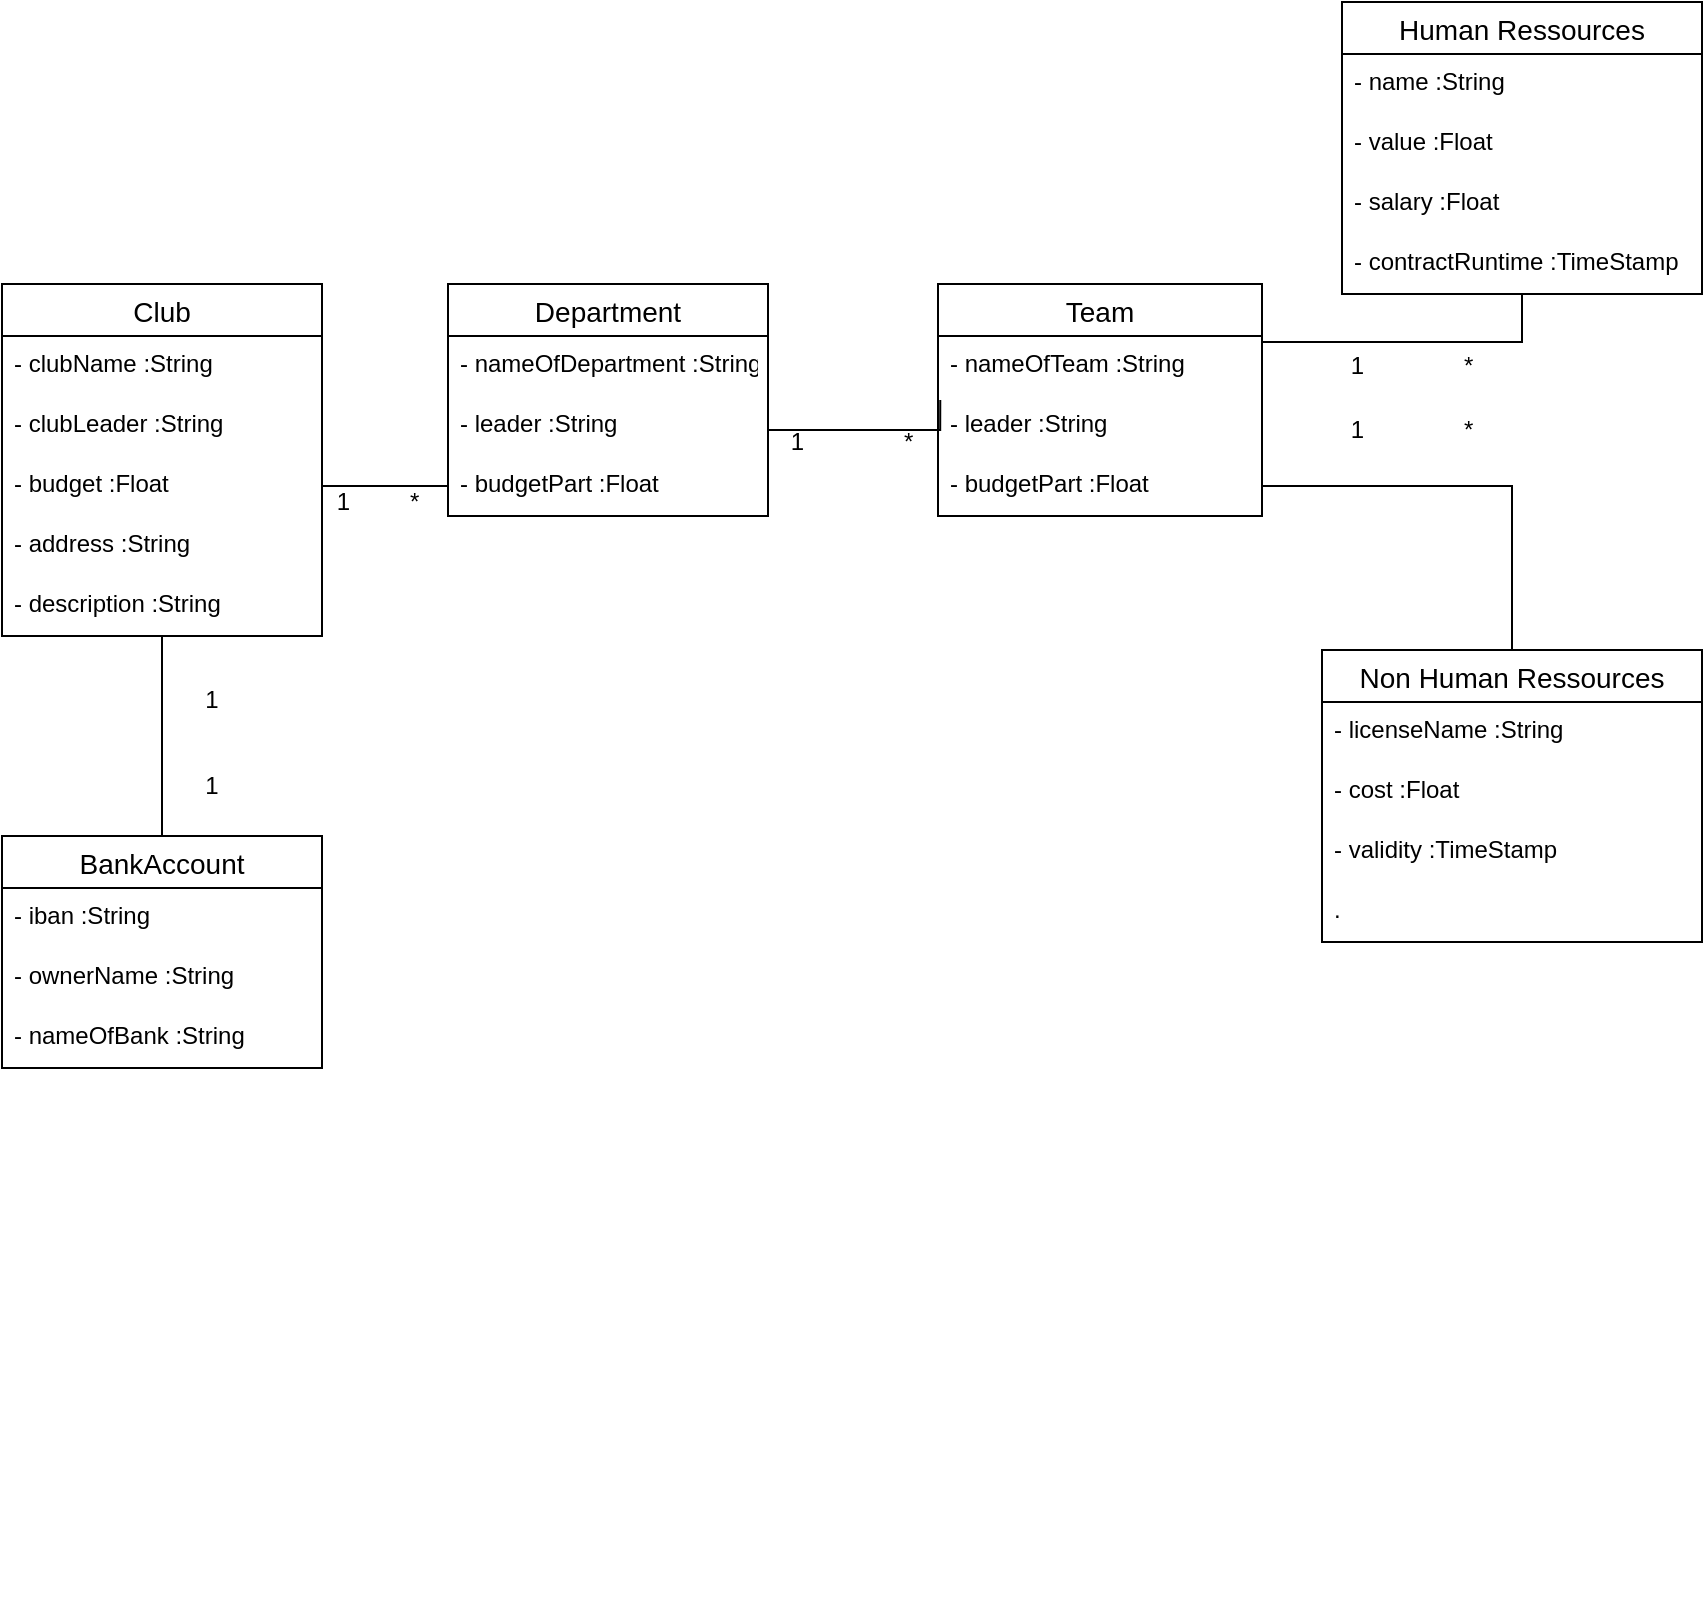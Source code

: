 <mxfile version="14.7.4" type="embed"><diagram id="eWgVhd_gzd1cVDStw0Og" name="Page-1"><mxGraphModel dx="713" dy="725" grid="1" gridSize="10" guides="1" tooltips="1" connect="1" arrows="1" fold="1" page="1" pageScale="1" pageWidth="850" pageHeight="1100" math="0" shadow="0"><root><mxCell id="0"/><mxCell id="1" parent="0"/><mxCell id="55" style="edgeStyle=orthogonalEdgeStyle;rounded=0;orthogonalLoop=1;jettySize=auto;html=1;entryX=0.007;entryY=0.067;entryDx=0;entryDy=0;entryPerimeter=0;endArrow=none;endFill=0;" parent="1" source="16" target="23" edge="1"><mxGeometry relative="1" as="geometry"><Array as="points"><mxPoint x="469" y="274"/></Array></mxGeometry></mxCell><mxCell id="16" value="Department" style="swimlane;fontStyle=0;childLayout=stackLayout;horizontal=1;startSize=26;horizontalStack=0;resizeParent=1;resizeParentMax=0;resizeLast=0;collapsible=1;marginBottom=0;align=center;fontSize=14;" parent="1" vertex="1"><mxGeometry x="223" y="201" width="160" height="116" as="geometry"/></mxCell><mxCell id="17" value="- nameOfDepartment :String" style="text;strokeColor=none;fillColor=none;spacingLeft=4;spacingRight=4;overflow=hidden;rotatable=0;points=[[0,0.5],[1,0.5]];portConstraint=eastwest;fontSize=12;" parent="16" vertex="1"><mxGeometry y="26" width="160" height="30" as="geometry"/></mxCell><mxCell id="18" value="- leader :String" style="text;strokeColor=none;fillColor=none;spacingLeft=4;spacingRight=4;overflow=hidden;rotatable=0;points=[[0,0.5],[1,0.5]];portConstraint=eastwest;fontSize=12;" parent="16" vertex="1"><mxGeometry y="56" width="160" height="30" as="geometry"/></mxCell><mxCell id="19" value="- budgetPart :Float" style="text;strokeColor=none;fillColor=none;spacingLeft=4;spacingRight=4;overflow=hidden;rotatable=0;points=[[0,0.5],[1,0.5]];portConstraint=eastwest;fontSize=12;" parent="16" vertex="1"><mxGeometry y="86" width="160" height="30" as="geometry"/></mxCell><mxCell id="21" value="Team" style="swimlane;fontStyle=0;childLayout=stackLayout;horizontal=1;startSize=26;horizontalStack=0;resizeParent=1;resizeParentMax=0;resizeLast=0;collapsible=1;marginBottom=0;align=center;fontSize=14;" parent="1" vertex="1"><mxGeometry x="468" y="201" width="162" height="116" as="geometry"/></mxCell><mxCell id="22" value="- nameOfTeam :String" style="text;strokeColor=none;fillColor=none;spacingLeft=4;spacingRight=4;overflow=hidden;rotatable=0;points=[[0,0.5],[1,0.5]];portConstraint=eastwest;fontSize=12;" parent="21" vertex="1"><mxGeometry y="26" width="162" height="30" as="geometry"/></mxCell><mxCell id="23" value="- leader :String" style="text;strokeColor=none;fillColor=none;spacingLeft=4;spacingRight=4;overflow=hidden;rotatable=0;points=[[0,0.5],[1,0.5]];portConstraint=eastwest;fontSize=12;" parent="21" vertex="1"><mxGeometry y="56" width="162" height="30" as="geometry"/></mxCell><mxCell id="24" value="- budgetPart :Float" style="text;strokeColor=none;fillColor=none;spacingLeft=4;spacingRight=4;overflow=hidden;rotatable=0;points=[[0,0.5],[1,0.5]];portConstraint=eastwest;fontSize=12;" parent="21" vertex="1"><mxGeometry y="86" width="162" height="30" as="geometry"/></mxCell><mxCell id="82" style="edgeStyle=orthogonalEdgeStyle;rounded=0;orthogonalLoop=1;jettySize=auto;html=1;endArrow=none;endFill=0;" parent="1" source="26" target="75" edge="1"><mxGeometry relative="1" as="geometry"><mxPoint x="80" y="430" as="targetPoint"/><Array as="points"/></mxGeometry></mxCell><mxCell id="26" value="BankAccount" style="swimlane;fontStyle=0;childLayout=stackLayout;horizontal=1;startSize=26;horizontalStack=0;resizeParent=1;resizeParentMax=0;resizeLast=0;collapsible=1;marginBottom=0;align=center;fontSize=14;" parent="1" vertex="1"><mxGeometry y="477" width="160" height="116" as="geometry"/></mxCell><mxCell id="27" value="- iban :String" style="text;strokeColor=none;fillColor=none;spacingLeft=4;spacingRight=4;overflow=hidden;rotatable=0;points=[[0,0.5],[1,0.5]];portConstraint=eastwest;fontSize=12;" parent="26" vertex="1"><mxGeometry y="26" width="160" height="30" as="geometry"/></mxCell><mxCell id="28" value="- ownerName :String" style="text;strokeColor=none;fillColor=none;spacingLeft=4;spacingRight=4;overflow=hidden;rotatable=0;points=[[0,0.5],[1,0.5]];portConstraint=eastwest;fontSize=12;" parent="26" vertex="1"><mxGeometry y="56" width="160" height="30" as="geometry"/></mxCell><mxCell id="29" value="- nameOfBank :String" style="text;strokeColor=none;fillColor=none;spacingLeft=4;spacingRight=4;overflow=hidden;rotatable=0;points=[[0,0.5],[1,0.5]];portConstraint=eastwest;fontSize=12;" parent="26" vertex="1"><mxGeometry y="86" width="160" height="30" as="geometry"/></mxCell><mxCell id="58" style="edgeStyle=orthogonalEdgeStyle;rounded=0;orthogonalLoop=1;jettySize=auto;html=1;entryX=1;entryY=0.5;entryDx=0;entryDy=0;endArrow=none;endFill=0;" parent="1" source="30" target="23" edge="1"><mxGeometry relative="1" as="geometry"><Array as="points"><mxPoint x="760" y="230"/><mxPoint x="630" y="230"/></Array><mxPoint x="760.36" y="210.18" as="sourcePoint"/></mxGeometry></mxCell><mxCell id="30" value="Human Ressources" style="swimlane;fontStyle=0;childLayout=stackLayout;horizontal=1;startSize=26;horizontalStack=0;resizeParent=1;resizeParentMax=0;resizeLast=0;collapsible=1;marginBottom=0;align=center;fontSize=14;" parent="1" vertex="1"><mxGeometry x="670" y="60" width="180" height="146" as="geometry"/></mxCell><mxCell id="31" value="- name :String" style="text;strokeColor=none;fillColor=none;spacingLeft=4;spacingRight=4;overflow=hidden;rotatable=0;points=[[0,0.5],[1,0.5]];portConstraint=eastwest;fontSize=12;" parent="30" vertex="1"><mxGeometry y="26" width="180" height="30" as="geometry"/></mxCell><mxCell id="32" value="- value :Float" style="text;strokeColor=none;fillColor=none;spacingLeft=4;spacingRight=4;overflow=hidden;rotatable=0;points=[[0,0.5],[1,0.5]];portConstraint=eastwest;fontSize=12;" parent="30" vertex="1"><mxGeometry y="56" width="180" height="30" as="geometry"/></mxCell><mxCell id="33" value="- salary :Float" style="text;strokeColor=none;fillColor=none;spacingLeft=4;spacingRight=4;overflow=hidden;rotatable=0;points=[[0,0.5],[1,0.5]];portConstraint=eastwest;fontSize=12;" parent="30" vertex="1"><mxGeometry y="86" width="180" height="30" as="geometry"/></mxCell><mxCell id="49" value="- contractRuntime :TimeStamp" style="text;strokeColor=none;fillColor=none;spacingLeft=4;spacingRight=4;overflow=hidden;rotatable=0;points=[[0,0.5],[1,0.5]];portConstraint=eastwest;fontSize=12;" parent="30" vertex="1"><mxGeometry y="116" width="180" height="30" as="geometry"/></mxCell><mxCell id="60" style="edgeStyle=orthogonalEdgeStyle;rounded=0;orthogonalLoop=1;jettySize=auto;html=1;entryX=1;entryY=0.5;entryDx=0;entryDy=0;endArrow=none;endFill=0;" parent="1" source="34" target="24" edge="1"><mxGeometry relative="1" as="geometry"/></mxCell><mxCell id="34" value="Non Human Ressources" style="swimlane;fontStyle=0;childLayout=stackLayout;horizontal=1;startSize=26;horizontalStack=0;resizeParent=1;resizeParentMax=0;resizeLast=0;collapsible=1;marginBottom=0;align=center;fontSize=14;" parent="1" vertex="1"><mxGeometry x="660" y="384" width="190" height="146" as="geometry"/></mxCell><mxCell id="35" value="- licenseName :String" style="text;strokeColor=none;fillColor=none;spacingLeft=4;spacingRight=4;overflow=hidden;rotatable=0;points=[[0,0.5],[1,0.5]];portConstraint=eastwest;fontSize=12;" parent="34" vertex="1"><mxGeometry y="26" width="190" height="30" as="geometry"/></mxCell><mxCell id="36" value="- cost :Float" style="text;strokeColor=none;fillColor=none;spacingLeft=4;spacingRight=4;overflow=hidden;rotatable=0;points=[[0,0.5],[1,0.5]];portConstraint=eastwest;fontSize=12;" parent="34" vertex="1"><mxGeometry y="56" width="190" height="30" as="geometry"/></mxCell><mxCell id="37" value="- validity :TimeStamp" style="text;strokeColor=none;fillColor=none;spacingLeft=4;spacingRight=4;overflow=hidden;rotatable=0;points=[[0,0.5],[1,0.5]];portConstraint=eastwest;fontSize=12;" parent="34" vertex="1"><mxGeometry y="86" width="190" height="30" as="geometry"/></mxCell><mxCell id="85" value="." style="text;strokeColor=none;fillColor=none;spacingLeft=4;spacingRight=4;overflow=hidden;rotatable=0;points=[[0,0.5],[1,0.5]];portConstraint=eastwest;fontSize=12;" parent="34" vertex="1"><mxGeometry y="116" width="190" height="30" as="geometry"/></mxCell><mxCell id="53" value="1&amp;nbsp; &amp;nbsp; &amp;nbsp; &amp;nbsp; &amp;nbsp;*" style="text;html=1;strokeColor=none;fillColor=none;align=center;verticalAlign=middle;whiteSpace=wrap;rounded=0;" parent="1" vertex="1"><mxGeometry x="153" y="300" width="70" height="20" as="geometry"/></mxCell><mxCell id="54" value="1&amp;nbsp; &amp;nbsp; &amp;nbsp; &amp;nbsp; &amp;nbsp; &amp;nbsp; &amp;nbsp; &amp;nbsp;*" style="text;html=1;strokeColor=none;fillColor=none;align=center;verticalAlign=middle;whiteSpace=wrap;rounded=0;" parent="1" vertex="1"><mxGeometry x="390" y="270" width="70" height="20" as="geometry"/></mxCell><mxCell id="59" value="1&amp;nbsp; &amp;nbsp; &amp;nbsp; &amp;nbsp; &amp;nbsp; &amp;nbsp; &amp;nbsp; &amp;nbsp;*" style="text;html=1;strokeColor=none;fillColor=none;align=center;verticalAlign=middle;whiteSpace=wrap;rounded=0;" parent="1" vertex="1"><mxGeometry x="670" y="232" width="70" height="20" as="geometry"/></mxCell><mxCell id="61" value="1&amp;nbsp; &amp;nbsp; &amp;nbsp; &amp;nbsp; &amp;nbsp; &amp;nbsp; &amp;nbsp; &amp;nbsp;*" style="text;html=1;strokeColor=none;fillColor=none;align=center;verticalAlign=middle;whiteSpace=wrap;rounded=0;" parent="1" vertex="1"><mxGeometry x="670" y="264" width="70" height="20" as="geometry"/></mxCell><mxCell id="75" value="Club" style="swimlane;fontStyle=0;childLayout=stackLayout;horizontal=1;startSize=26;horizontalStack=0;resizeParent=1;resizeParentMax=0;resizeLast=0;collapsible=1;marginBottom=0;align=center;fontSize=14;" parent="1" vertex="1"><mxGeometry y="201" width="160" height="176" as="geometry"/></mxCell><mxCell id="76" value="- clubName :String" style="text;strokeColor=none;fillColor=none;spacingLeft=4;spacingRight=4;overflow=hidden;rotatable=0;points=[[0,0.5],[1,0.5]];portConstraint=eastwest;fontSize=12;" parent="75" vertex="1"><mxGeometry y="26" width="160" height="30" as="geometry"/></mxCell><mxCell id="77" value="- clubLeader :String" style="text;strokeColor=none;fillColor=none;spacingLeft=4;spacingRight=4;overflow=hidden;rotatable=0;points=[[0,0.5],[1,0.5]];portConstraint=eastwest;fontSize=12;" parent="75" vertex="1"><mxGeometry y="56" width="160" height="30" as="geometry"/></mxCell><mxCell id="78" value="- budget :Float" style="text;strokeColor=none;fillColor=none;spacingLeft=4;spacingRight=4;overflow=hidden;rotatable=0;points=[[0,0.5],[1,0.5]];portConstraint=eastwest;fontSize=12;" parent="75" vertex="1"><mxGeometry y="86" width="160" height="30" as="geometry"/></mxCell><mxCell id="79" value="- address :String" style="text;strokeColor=none;fillColor=none;spacingLeft=4;spacingRight=4;overflow=hidden;rotatable=0;points=[[0,0.5],[1,0.5]];portConstraint=eastwest;fontSize=12;" parent="75" vertex="1"><mxGeometry y="116" width="160" height="30" as="geometry"/></mxCell><mxCell id="80" value="- description :String" style="text;strokeColor=none;fillColor=none;spacingLeft=4;spacingRight=4;overflow=hidden;rotatable=0;points=[[0,0.5],[1,0.5]];portConstraint=eastwest;fontSize=12;" parent="75" vertex="1"><mxGeometry y="146" width="160" height="30" as="geometry"/></mxCell><mxCell id="81" style="edgeStyle=orthogonalEdgeStyle;rounded=0;orthogonalLoop=1;jettySize=auto;html=1;endArrow=none;endFill=0;" parent="1" source="78" target="19" edge="1"><mxGeometry relative="1" as="geometry"/></mxCell><mxCell id="83" value="1&lt;br&gt;&lt;br&gt;&lt;br&gt;1" style="text;html=1;strokeColor=none;fillColor=none;align=center;verticalAlign=middle;whiteSpace=wrap;rounded=0;" parent="1" vertex="1"><mxGeometry x="70" y="420" width="70" height="20" as="geometry"/></mxCell><mxCell id="92" value="&amp;nbsp;" style="text;html=1;strokeColor=none;fillColor=none;align=center;verticalAlign=middle;whiteSpace=wrap;rounded=0;" parent="1" vertex="1"><mxGeometry x="700" y="840" width="40" height="20" as="geometry"/></mxCell></root></mxGraphModel></diagram></mxfile>